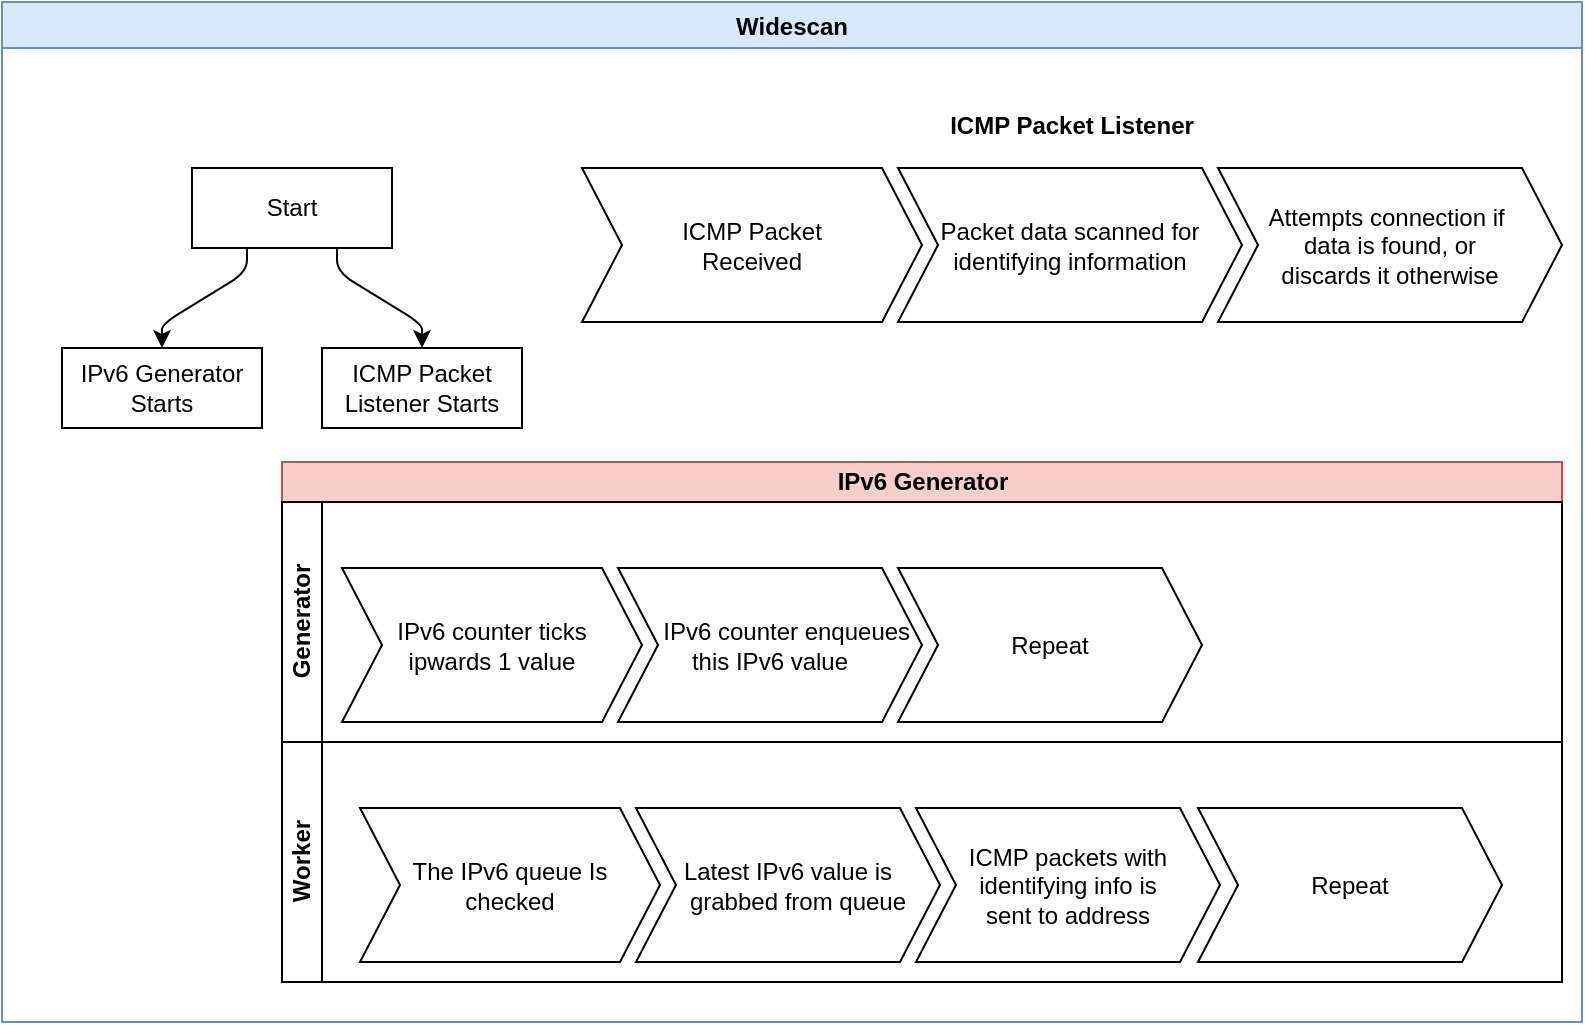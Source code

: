 <mxfile version="26.0.16">
  <diagram name="Page-1" id="NOy-pJ9FiRxzBPrfHXnh">
    <mxGraphModel dx="971" dy="1471" grid="1" gridSize="10" guides="1" tooltips="1" connect="1" arrows="1" fold="1" page="1" pageScale="1" pageWidth="850" pageHeight="1100" math="0" shadow="0">
      <root>
        <mxCell id="0" />
        <mxCell id="1" parent="0" />
        <mxCell id="Cj6cQdjGoqn9FvplHezV-55" value="Widescan" style="swimlane;fillColor=#dae8fc;strokeColor=#6c8ebf;gradientColor=none;labelBackgroundColor=none;swimlaneFillColor=default;" parent="1" vertex="1">
          <mxGeometry x="100" y="-10" width="790" height="510" as="geometry" />
        </mxCell>
        <mxCell id="Cj6cQdjGoqn9FvplHezV-56" value="Start" style="whiteSpace=wrap;html=1;" parent="Cj6cQdjGoqn9FvplHezV-55" vertex="1">
          <mxGeometry x="95" y="83" width="100" height="40" as="geometry" />
        </mxCell>
        <mxCell id="Cj6cQdjGoqn9FvplHezV-57" value="IPv6 Generator Starts" style="whiteSpace=wrap;html=1;" parent="Cj6cQdjGoqn9FvplHezV-55" vertex="1">
          <mxGeometry x="30" y="173" width="100" height="40" as="geometry" />
        </mxCell>
        <mxCell id="Cj6cQdjGoqn9FvplHezV-58" value="" style="html=1;rounded=1;curved=0;sourcePerimeterSpacing=0;targetPerimeterSpacing=0;startSize=6;endSize=6;noEdgeStyle=1;orthogonal=1;" parent="Cj6cQdjGoqn9FvplHezV-55" source="Cj6cQdjGoqn9FvplHezV-56" target="Cj6cQdjGoqn9FvplHezV-57" edge="1">
          <mxGeometry relative="1" as="geometry">
            <Array as="points">
              <mxPoint x="122.5" y="135" />
              <mxPoint x="80" y="161" />
            </Array>
          </mxGeometry>
        </mxCell>
        <mxCell id="Cj6cQdjGoqn9FvplHezV-59" value="ICMP Packet Listener Starts" style="whiteSpace=wrap;html=1;" parent="Cj6cQdjGoqn9FvplHezV-55" vertex="1">
          <mxGeometry x="160" y="173" width="100" height="40" as="geometry" />
        </mxCell>
        <mxCell id="Cj6cQdjGoqn9FvplHezV-60" value="" style="html=1;rounded=1;curved=0;sourcePerimeterSpacing=0;targetPerimeterSpacing=0;startSize=6;endSize=6;noEdgeStyle=1;orthogonal=1;" parent="Cj6cQdjGoqn9FvplHezV-55" source="Cj6cQdjGoqn9FvplHezV-56" target="Cj6cQdjGoqn9FvplHezV-59" edge="1">
          <mxGeometry relative="1" as="geometry">
            <Array as="points">
              <mxPoint x="167.5" y="135" />
              <mxPoint x="210" y="161" />
            </Array>
          </mxGeometry>
        </mxCell>
        <mxCell id="Cj6cQdjGoqn9FvplHezV-40" value="IPv6 Generator" style="swimlane;childLayout=stackLayout;resizeParent=1;resizeParentMax=0;horizontal=1;startSize=20;horizontalStack=0;html=1;fillColor=#f8cecc;strokeColor=#b85450;" parent="Cj6cQdjGoqn9FvplHezV-55" vertex="1">
          <mxGeometry x="140" y="230" width="640" height="260" as="geometry" />
        </mxCell>
        <mxCell id="Cj6cQdjGoqn9FvplHezV-41" value="Generator" style="swimlane;startSize=20;horizontal=0;html=1;" parent="Cj6cQdjGoqn9FvplHezV-40" vertex="1">
          <mxGeometry y="20" width="640" height="120" as="geometry" />
        </mxCell>
        <mxCell id="Cj6cQdjGoqn9FvplHezV-44" value="" style="swimlane;childLayout=stackLayout;horizontal=1;fillColor=none;horizontalStack=1;resizeParent=1;resizeParentMax=0;resizeLast=0;collapsible=0;strokeColor=none;stackBorder=10;stackSpacing=-12;resizable=1;align=center;points=[];whiteSpace=wrap;html=1;" parent="Cj6cQdjGoqn9FvplHezV-41" vertex="1">
          <mxGeometry x="20" width="450" height="120" as="geometry" />
        </mxCell>
        <mxCell id="Cj6cQdjGoqn9FvplHezV-45" value="&lt;div&gt;IPv6 counter ticks&lt;/div&gt;&lt;div&gt;ipwards 1 value&lt;br&gt;&lt;/div&gt;" style="shape=step;perimeter=stepPerimeter;fixedSize=1;points=[];whiteSpace=wrap;html=1;" parent="Cj6cQdjGoqn9FvplHezV-44" vertex="1">
          <mxGeometry x="10" y="33" width="150" height="77" as="geometry" />
        </mxCell>
        <mxCell id="Cj6cQdjGoqn9FvplHezV-46" value="&lt;div&gt;&amp;nbsp;&amp;nbsp;&amp;nbsp;&amp;nbsp; IPv6 counter enqueues&lt;/div&gt;&lt;div&gt;this IPv6 value&lt;br&gt;&lt;/div&gt;" style="shape=step;perimeter=stepPerimeter;fixedSize=1;points=[];whiteSpace=wrap;html=1;" parent="Cj6cQdjGoqn9FvplHezV-44" vertex="1">
          <mxGeometry x="148" y="33" width="152" height="77" as="geometry" />
        </mxCell>
        <mxCell id="Cj6cQdjGoqn9FvplHezV-47" value="Repeat" style="shape=step;perimeter=stepPerimeter;fixedSize=1;points=[];whiteSpace=wrap;html=1;" parent="Cj6cQdjGoqn9FvplHezV-44" vertex="1">
          <mxGeometry x="288" y="33" width="152" height="77" as="geometry" />
        </mxCell>
        <mxCell id="Cj6cQdjGoqn9FvplHezV-42" value="Worker" style="swimlane;startSize=20;horizontal=0;html=1;" parent="Cj6cQdjGoqn9FvplHezV-40" vertex="1">
          <mxGeometry y="140" width="640" height="120" as="geometry" />
        </mxCell>
        <mxCell id="Cj6cQdjGoqn9FvplHezV-48" value="" style="swimlane;childLayout=stackLayout;horizontal=1;fillColor=none;horizontalStack=1;resizeParent=1;resizeParentMax=0;resizeLast=0;collapsible=0;strokeColor=none;stackBorder=10;stackSpacing=-12;resizable=1;align=center;points=[];whiteSpace=wrap;html=1;" parent="Cj6cQdjGoqn9FvplHezV-42" vertex="1">
          <mxGeometry x="29" width="450" height="120" as="geometry" />
        </mxCell>
        <mxCell id="Cj6cQdjGoqn9FvplHezV-49" value="&lt;div&gt;The IPv6 queue Is&lt;/div&gt;&lt;div&gt;checked&lt;br&gt;&lt;/div&gt;" style="shape=step;perimeter=stepPerimeter;fixedSize=1;points=[];whiteSpace=wrap;html=1;" parent="Cj6cQdjGoqn9FvplHezV-48" vertex="1">
          <mxGeometry x="10" y="33" width="150" height="77" as="geometry" />
        </mxCell>
        <mxCell id="Cj6cQdjGoqn9FvplHezV-50" value="&lt;div&gt;Latest IPv6 value is &lt;br&gt;&lt;/div&gt;&lt;div&gt;&amp;nbsp;&amp;nbsp; grabbed from queue&lt;br&gt;&lt;/div&gt;" style="shape=step;perimeter=stepPerimeter;fixedSize=1;points=[];whiteSpace=wrap;html=1;" parent="Cj6cQdjGoqn9FvplHezV-48" vertex="1">
          <mxGeometry x="148" y="33" width="152" height="77" as="geometry" />
        </mxCell>
        <mxCell id="Cj6cQdjGoqn9FvplHezV-51" value="&lt;div&gt;ICMP packets with&lt;/div&gt;&lt;div&gt;identifying info is&lt;/div&gt;&lt;div&gt;sent to address&lt;/div&gt;" style="shape=step;perimeter=stepPerimeter;fixedSize=1;points=[];whiteSpace=wrap;html=1;" parent="Cj6cQdjGoqn9FvplHezV-48" vertex="1">
          <mxGeometry x="288" y="33" width="152" height="77" as="geometry" />
        </mxCell>
        <mxCell id="D7QuHew94KM3eo55Rt0p-1" value="Repeat" style="shape=step;perimeter=stepPerimeter;fixedSize=1;points=[];whiteSpace=wrap;html=1;" vertex="1" parent="Cj6cQdjGoqn9FvplHezV-42">
          <mxGeometry x="458" y="33" width="152" height="77" as="geometry" />
        </mxCell>
        <mxCell id="Cj6cQdjGoqn9FvplHezV-29" value="ICMP Packet Listener" style="swimlane;childLayout=stackLayout;horizontal=1;fillColor=none;horizontalStack=1;resizeParent=1;resizeParentMax=0;resizeLast=0;collapsible=0;strokeColor=none;stackBorder=10;stackSpacing=-12;resizable=1;align=center;points=[];whiteSpace=wrap;html=1;startSize=23;" parent="1" vertex="1">
          <mxGeometry x="380" y="40" width="510" height="120" as="geometry" />
        </mxCell>
        <mxCell id="Cj6cQdjGoqn9FvplHezV-30" value="&lt;div&gt;ICMP Packet&lt;/div&gt;&lt;div&gt;Received&lt;br&gt;&lt;/div&gt;" style="shape=step;perimeter=stepPerimeter;fixedSize=1;points=[];whiteSpace=wrap;html=1;" parent="Cj6cQdjGoqn9FvplHezV-29" vertex="1">
          <mxGeometry x="10" y="33" width="170" height="77" as="geometry" />
        </mxCell>
        <mxCell id="Cj6cQdjGoqn9FvplHezV-31" value="Packet data scanned for identifying information" style="shape=step;perimeter=stepPerimeter;fixedSize=1;points=[];whiteSpace=wrap;html=1;" parent="Cj6cQdjGoqn9FvplHezV-29" vertex="1">
          <mxGeometry x="168" y="33" width="172" height="77" as="geometry" />
        </mxCell>
        <mxCell id="Cj6cQdjGoqn9FvplHezV-32" value="&lt;div&gt;Attempts connection if&amp;nbsp;&lt;/div&gt;&lt;div&gt;data is found, or&lt;/div&gt;&lt;div&gt;discards it otherwise&lt;br&gt;&lt;/div&gt;" style="shape=step;perimeter=stepPerimeter;fixedSize=1;points=[];whiteSpace=wrap;html=1;" parent="Cj6cQdjGoqn9FvplHezV-29" vertex="1">
          <mxGeometry x="328" y="33" width="172" height="77" as="geometry" />
        </mxCell>
      </root>
    </mxGraphModel>
  </diagram>
</mxfile>
